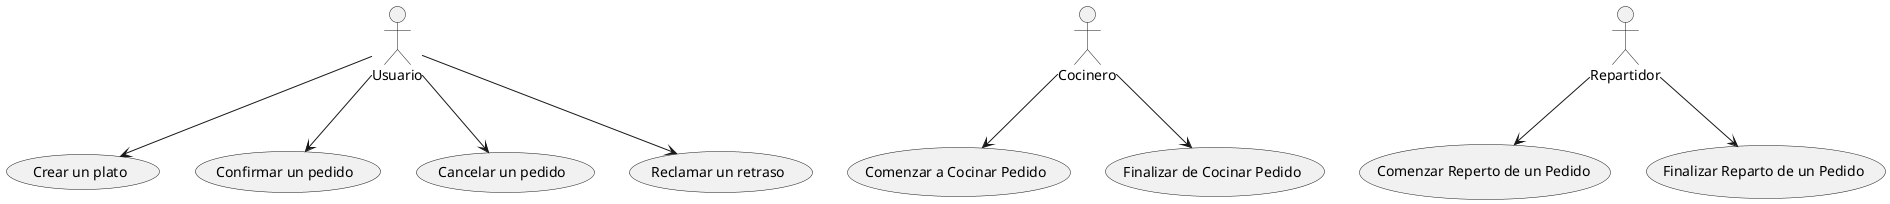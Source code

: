 @startuml

Usuario --> (Crear un plato)
Usuario --> (Confirmar un pedido)
Usuario --> (Cancelar un pedido)
Usuario --> (Reclamar un retraso)

Cocinero --> (Comenzar a Cocinar Pedido)
Cocinero --> (Finalizar de Cocinar Pedido)

Repartidor --> (Comenzar Reperto de un Pedido)
Repartidor --> (Finalizar Reparto de un Pedido)
@enduml